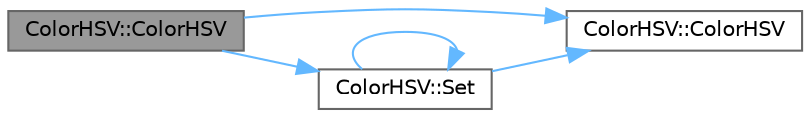 digraph "ColorHSV::ColorHSV"
{
 // INTERACTIVE_SVG=YES
 // LATEX_PDF_SIZE
  bgcolor="transparent";
  edge [fontname=Helvetica,fontsize=10,labelfontname=Helvetica,labelfontsize=10];
  node [fontname=Helvetica,fontsize=10,shape=box,height=0.2,width=0.4];
  rankdir="LR";
  Node1 [id="Node000001",label="ColorHSV::ColorHSV",height=0.2,width=0.4,color="gray40", fillcolor="grey60", style="filled", fontcolor="black",tooltip=" "];
  Node1 -> Node2 [id="edge1_Node000001_Node000002",color="steelblue1",style="solid",tooltip=" "];
  Node2 [id="Node000002",label="ColorHSV::ColorHSV",height=0.2,width=0.4,color="grey40", fillcolor="white", style="filled",URL="$d7/d38/struct_color_h_s_v_a7cf7c942fb706544714de3cfe79ce4fa.html#a7cf7c942fb706544714de3cfe79ce4fa",tooltip=" "];
  Node1 -> Node3 [id="edge2_Node000001_Node000003",color="steelblue1",style="solid",tooltip=" "];
  Node3 [id="Node000003",label="ColorHSV::Set",height=0.2,width=0.4,color="grey40", fillcolor="white", style="filled",URL="$d7/d38/struct_color_h_s_v_a6f6e19a5ed331994a217183994b589a4.html#a6f6e19a5ed331994a217183994b589a4",tooltip=" "];
  Node3 -> Node2 [id="edge3_Node000003_Node000002",color="steelblue1",style="solid",tooltip=" "];
  Node3 -> Node3 [id="edge4_Node000003_Node000003",color="steelblue1",style="solid",tooltip=" "];
}
